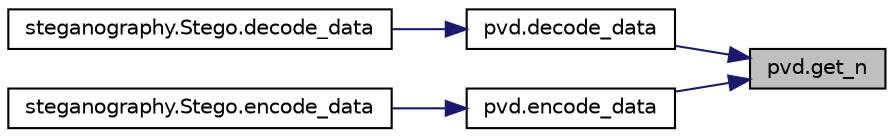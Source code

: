 digraph "pvd.get_n"
{
 // INTERACTIVE_SVG=YES
 // LATEX_PDF_SIZE
  edge [fontname="Helvetica",fontsize="10",labelfontname="Helvetica",labelfontsize="10"];
  node [fontname="Helvetica",fontsize="10",shape=record];
  rankdir="RL";
  Node1 [label="pvd.get_n",height=0.2,width=0.4,color="black", fillcolor="grey75", style="filled", fontcolor="black",tooltip=" "];
  Node1 -> Node2 [dir="back",color="midnightblue",fontsize="10",style="solid",fontname="Helvetica"];
  Node2 [label="pvd.decode_data",height=0.2,width=0.4,color="black", fillcolor="white", style="filled",URL="$namespacepvd.html#a5151dec9ec2b66f721b139601cc99546",tooltip=" "];
  Node2 -> Node3 [dir="back",color="midnightblue",fontsize="10",style="solid",fontname="Helvetica"];
  Node3 [label="steganography.Stego.decode_data",height=0.2,width=0.4,color="black", fillcolor="white", style="filled",URL="$classsteganography_1_1_stego.html#a058cea9613ef281608b1e8c21e9e5425",tooltip=" "];
  Node1 -> Node4 [dir="back",color="midnightblue",fontsize="10",style="solid",fontname="Helvetica"];
  Node4 [label="pvd.encode_data",height=0.2,width=0.4,color="black", fillcolor="white", style="filled",URL="$namespacepvd.html#a6be4ccc87150c792ad42017c846d4435",tooltip=" "];
  Node4 -> Node5 [dir="back",color="midnightblue",fontsize="10",style="solid",fontname="Helvetica"];
  Node5 [label="steganography.Stego.encode_data",height=0.2,width=0.4,color="black", fillcolor="white", style="filled",URL="$classsteganography_1_1_stego.html#a184a2201a5c68aa043cd0ecb34b8634f",tooltip=" "];
}
